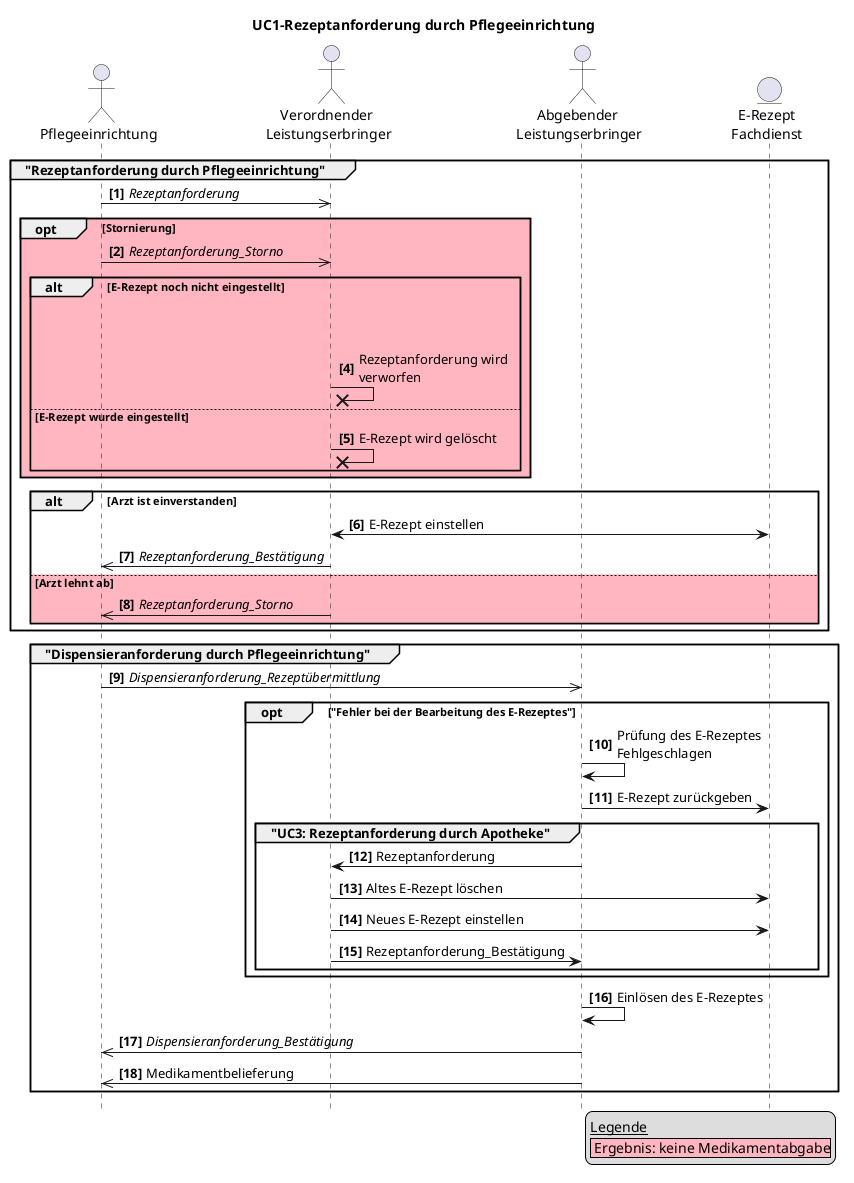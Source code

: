 @startuml name = "UC1-Rezeptanforderung-Pflege"


skinparam maxMessageSize 200

actor "Pflegeeinrichtung" as Pflegeeinrichtung
actor "Verordnender \nLeistungserbringer" as Arztpraxis
actor "Abgebender \nLeistungserbringer" as Apotheke
entity "E-Rezept\nFachdienst" as FD

title UC1-Rezeptanforderung durch Pflegeeinrichtung
hide footbox
autonumber "<b>[0]"

legend bottom right
    __Legende__
    |<#LightPink> Ergebnis: keine Medikamentabgabe|
endlegend

group "Rezeptanforderung durch Pflegeeinrichtung"
Pflegeeinrichtung ->> Arztpraxis: //Rezeptanforderung//

opt #LightPink Stornierung
    Pflegeeinrichtung ->> Arztpraxis: //Rezeptanforderung_Storno//
    alt #LightPink E-Rezept noch nicht eingestellt
    Pflegeeinrichtung -[hidden]-> Arztpraxis: Rezeptanforderung wird verworfen
        Arztpraxis ->x Arztpraxis: Rezeptanforderung wird verworfen
    else #LightPink E-Rezept wurde eingestellt
        Arztpraxis ->x Arztpraxis: E-Rezept wird gelöscht
    end
end

alt Arzt ist einverstanden 
    Arztpraxis <-> FD: E-Rezept einstellen
    Arztpraxis ->> Pflegeeinrichtung: //Rezeptanforderung_Bestätigung//
    
else #LightPink Arzt lehnt ab
    Arztpraxis ->> Pflegeeinrichtung: //Rezeptanforderung_Storno//
end

end

group  "Dispensieranforderung durch Pflegeeinrichtung"
Pflegeeinrichtung ->> Apotheke: //Dispensieranforderung_Rezeptübermittlung//

opt "Fehler bei der Bearbeitung des E-Rezeptes"
 Apotheke -> Apotheke: Prüfung des E-Rezeptes Fehlgeschlagen
 Apotheke -> FD: E-Rezept zurückgeben
 group "UC3: Rezeptanforderung durch Apotheke"
  Apotheke -> Arztpraxis: Rezeptanforderung
  Arztpraxis -> FD: Altes E-Rezept löschen
  Arztpraxis -> FD: Neues E-Rezept einstellen
  Arztpraxis -> Apotheke: Rezeptanforderung_Bestätigung
 end
end

Apotheke -> Apotheke: Einlösen des E-Rezeptes

Apotheke ->> Pflegeeinrichtung: //Dispensieranforderung_Bestätigung//
Apotheke ->> Pflegeeinrichtung: Medikamentbelieferung

end

@enduml